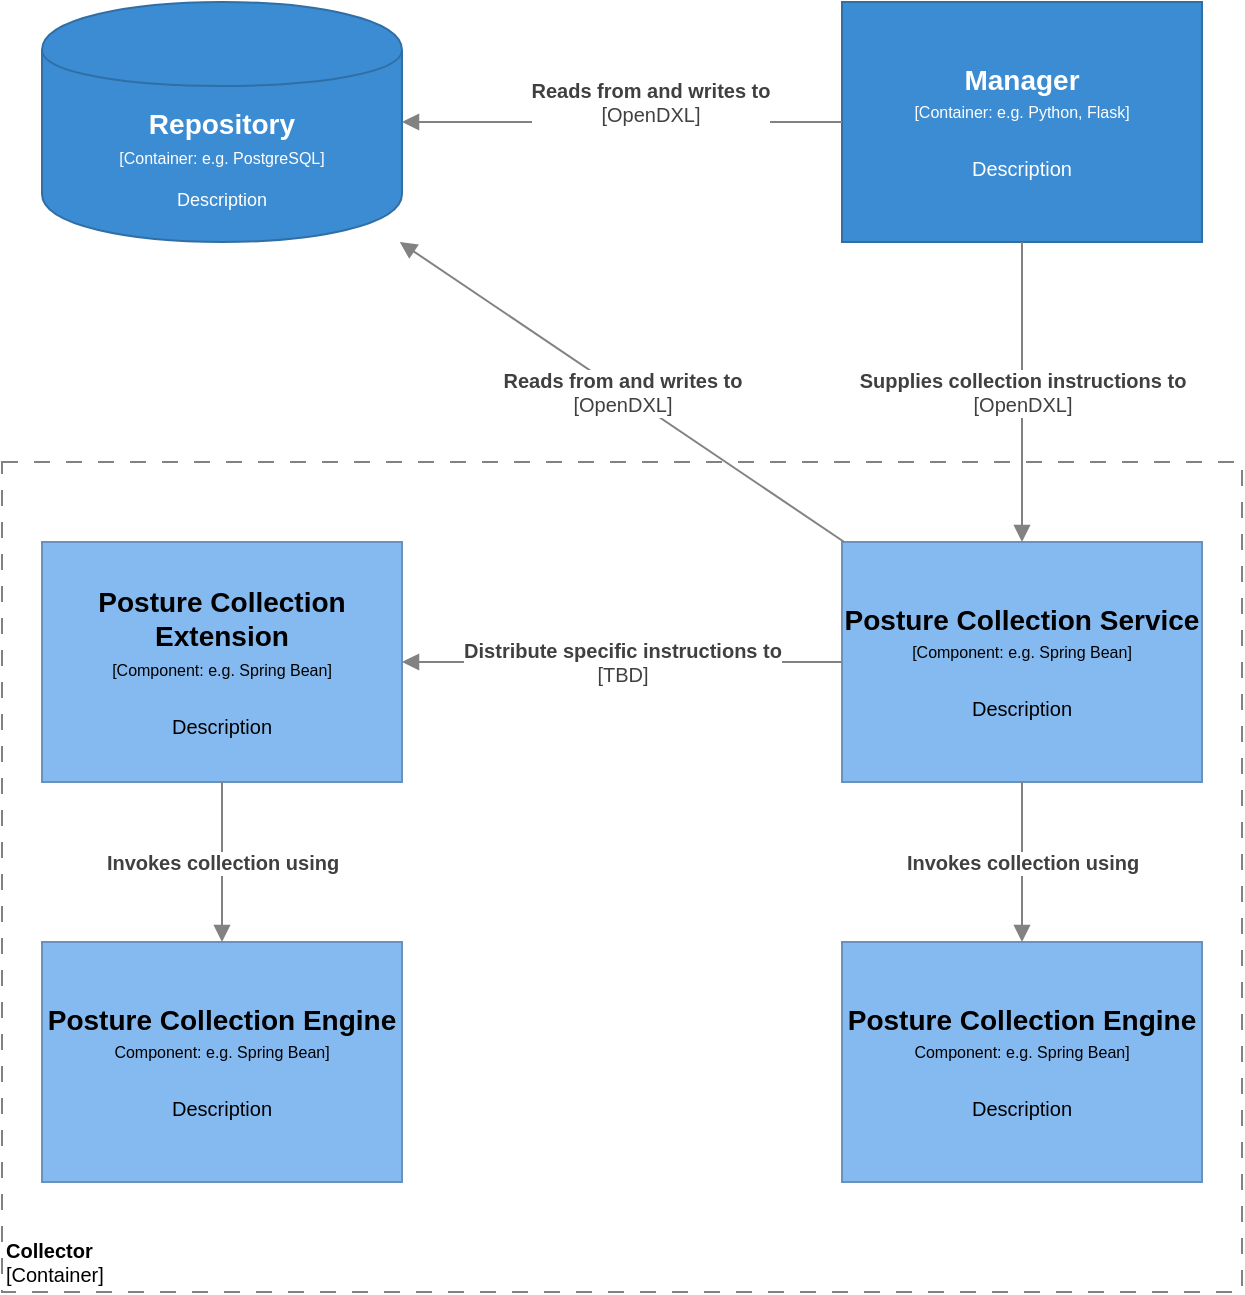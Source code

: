 <mxfile version="13.7.9" type="device"><diagram id="Hi5DJu9hpjOhU4L-1nYH" name="Page-1"><mxGraphModel dx="1106" dy="830" grid="1" gridSize="10" guides="1" tooltips="1" connect="1" arrows="1" fold="1" page="1" pageScale="1" pageWidth="850" pageHeight="1100" math="0" shadow="0"><root><mxCell id="0"/><mxCell id="1" parent="0"/><object label="&lt;font style=&quot;font-size: 10px&quot;&gt;&lt;b&gt;Collector&lt;br&gt;&lt;/b&gt;[Container]&lt;/font&gt;" placeholders="1" name="Container Name" id="QiEPmHNPc2wEeexQ9wfS-2"><mxCell style="rounded=0;whiteSpace=wrap;html=1;strokeColor=#828282;fillColor=none;fontColor=#000000;align=left;labelPosition=center;verticalLabelPosition=middle;verticalAlign=bottom;dashed=1;strokeWidth=1;perimeterSpacing=0;spacing=2;spacingTop=0;fontSize=10;dashPattern=8 8;container=0;" vertex="1" parent="1"><mxGeometry x="60" y="250" width="620" height="415" as="geometry"><mxRectangle x="560" y="40" width="110" height="30" as="alternateBounds"/></mxGeometry></mxCell></object><object label="&lt;div&gt;&lt;span style=&quot;font-size: 14px&quot;&gt;&lt;b&gt;Posture Collection Service&lt;/b&gt;&lt;/span&gt;&lt;/div&gt;&lt;div&gt;&lt;span style=&quot;font-size: 8px&quot;&gt;[Component: %technology%]&lt;/span&gt;&lt;/div&gt;&lt;div&gt;&lt;span style=&quot;font-size: 8px&quot;&gt;&lt;br&gt;&lt;/span&gt;&lt;/div&gt;&lt;div&gt;&lt;font size=&quot;1&quot;&gt;%description%&lt;/font&gt;&lt;/div&gt;" placeholders="1" name="Component Name" technology="e.g. Spring Bean" description="Description" id="QiEPmHNPc2wEeexQ9wfS-1"><mxCell style="rounded=0;whiteSpace=wrap;html=1;fillColor=#85baf0;fontColor=#000000;strokeColor=#6992BD;resizable=0;" vertex="1" parent="1"><mxGeometry x="480" y="290" width="180" height="120" as="geometry"/></mxCell></object><object label="&lt;div&gt;&lt;span style=&quot;font-size: 14px&quot;&gt;&lt;b&gt;Posture Collection Extension&lt;/b&gt;&lt;/span&gt;&lt;/div&gt;&lt;div&gt;&lt;span style=&quot;font-size: 8px&quot;&gt;[Component: %technology%]&lt;/span&gt;&lt;/div&gt;&lt;div&gt;&lt;span style=&quot;font-size: 8px&quot;&gt;&lt;br&gt;&lt;/span&gt;&lt;/div&gt;&lt;div&gt;&lt;font size=&quot;1&quot;&gt;%description%&lt;/font&gt;&lt;/div&gt;" placeholders="1" name="Component Name" technology="e.g. Spring Bean" description="Description" id="QiEPmHNPc2wEeexQ9wfS-3"><mxCell style="rounded=0;whiteSpace=wrap;html=1;fillColor=#85baf0;fontColor=#000000;strokeColor=#6992BD;resizable=0;" vertex="1" parent="1"><mxGeometry x="80" y="290" width="180" height="120" as="geometry"/></mxCell></object><object label="&lt;div&gt;&lt;span style=&quot;font-size: 14px&quot;&gt;&lt;b&gt;Posture Collection Engine&lt;/b&gt;&lt;/span&gt;&lt;/div&gt;&lt;div&gt;&lt;span style=&quot;font-size: 8px&quot;&gt;Component: %technology%]&lt;/span&gt;&lt;br&gt;&lt;/div&gt;&lt;div&gt;&lt;span style=&quot;font-size: 8px&quot;&gt;&lt;br&gt;&lt;/span&gt;&lt;/div&gt;&lt;div&gt;&lt;font size=&quot;1&quot;&gt;%description%&lt;/font&gt;&lt;/div&gt;" placeholders="1" name="Component Name" technology="e.g. Spring Bean" description="Description" id="QiEPmHNPc2wEeexQ9wfS-4"><mxCell style="rounded=0;whiteSpace=wrap;html=1;fillColor=#85baf0;fontColor=#000000;strokeColor=#6992BD;resizable=0;" vertex="1" parent="1"><mxGeometry x="480" y="490" width="180" height="120" as="geometry"/></mxCell></object><object label="&lt;div style=&quot;color: rgb(255 , 255 , 255) ; white-space: normal&quot;&gt;&lt;span style=&quot;font-size: 14px&quot;&gt;&lt;b&gt;Repository&lt;/b&gt;&lt;/span&gt;&lt;/div&gt;&lt;div style=&quot;color: rgb(255 , 255 , 255) ; font-size: 12px ; white-space: normal&quot;&gt;&lt;font style=&quot;font-size: 8px&quot;&gt;[Container: %technology%]&lt;/font&gt;&lt;/div&gt;&lt;div style=&quot;color: rgb(255 , 255 , 255) ; white-space: normal ; font-size: 8px&quot;&gt;&lt;font style=&quot;line-height: 9.6px&quot;&gt;&lt;br&gt;&lt;/font&gt;&lt;/div&gt;&lt;div style=&quot;color: rgb(255 , 255 , 255) ; white-space: normal&quot;&gt;%description%&lt;/div&gt;" placeholders="1" name="Container Name" description="Description" technology="e.g. PostgreSQL" id="QiEPmHNPc2wEeexQ9wfS-5"><mxCell style="shape=cylinder;whiteSpace=wrap;html=1;boundedLbl=1;backgroundOutline=1;strokeColor=#2F6FA6;strokeWidth=1;fillColor=#3B8CD2;fontSize=9;fontColor=#000000;align=center;resizable=0;" vertex="1" parent="1"><mxGeometry x="80" y="20" width="180" height="120" as="geometry"/></mxCell></object><object label="&lt;div&gt;&lt;span style=&quot;font-size: 14px&quot;&gt;&lt;b&gt;Manager&lt;/b&gt;&lt;/span&gt;&lt;/div&gt;&lt;div&gt;&lt;span style=&quot;font-size: 8px&quot;&gt;[Container: %technology%]&lt;/span&gt;&lt;/div&gt;&lt;div&gt;&lt;span style=&quot;font-size: 8px&quot;&gt;&lt;br&gt;&lt;/span&gt;&lt;/div&gt;&lt;div&gt;&lt;font size=&quot;1&quot;&gt;%description%&lt;/font&gt;&lt;/div&gt;" placeholders="1" name="Container Name" technology="e.g. Python, Flask" description="Description" id="QiEPmHNPc2wEeexQ9wfS-6"><mxCell style="rounded=0;whiteSpace=wrap;html=1;fillColor=#3B8CD2;fontColor=#FFFFFF;strokeColor=#2F6FA6;resizable=0;" vertex="1" parent="1"><mxGeometry x="480" y="20" width="180" height="120" as="geometry"/></mxCell></object><object label="&lt;span style=&quot;font-size: 10px&quot;&gt;&lt;b&gt;Reads from and writes to&lt;/b&gt;&lt;br&gt;[OpenDXL]&lt;br&gt;&lt;/span&gt;" placeholders="1" name="Data Flow Item Name" technology="HTTP" id="QiEPmHNPc2wEeexQ9wfS-9"><mxCell style="endArrow=block;html=1;fontSize=10;fontColor=#404040;strokeWidth=1;endFill=1;strokeColor=#828282;elbow=vertical;" edge="1" parent="1" source="QiEPmHNPc2wEeexQ9wfS-6" target="QiEPmHNPc2wEeexQ9wfS-5"><mxGeometry x="-0.125" y="-10" width="50" height="50" relative="1" as="geometry"><mxPoint x="340" y="90" as="sourcePoint"/><mxPoint x="540" y="90" as="targetPoint"/><mxPoint as="offset"/></mxGeometry></mxCell></object><object label="&lt;span style=&quot;font-size: 10px&quot;&gt;&lt;b&gt;Reads from and writes to&lt;/b&gt;&lt;br&gt;[OpenDXL]&lt;br&gt;&lt;/span&gt;" placeholders="1" name="Data Flow Item Name" technology="HTTP" id="QiEPmHNPc2wEeexQ9wfS-10"><mxCell style="endArrow=block;html=1;fontSize=10;fontColor=#404040;strokeWidth=1;endFill=1;strokeColor=#828282;elbow=vertical;" edge="1" parent="1" source="QiEPmHNPc2wEeexQ9wfS-1" target="QiEPmHNPc2wEeexQ9wfS-5"><mxGeometry width="50" height="50" relative="1" as="geometry"><mxPoint x="242.5" y="270" as="sourcePoint"/><mxPoint x="187.5" y="150" as="targetPoint"/></mxGeometry></mxCell></object><object label="&lt;span style=&quot;font-size: 10px&quot;&gt;&lt;b&gt;Invokes collection using&lt;/b&gt;&lt;br&gt;&lt;/span&gt;" placeholders="1" name="Data Flow Item Name" technology="HTTP" id="QiEPmHNPc2wEeexQ9wfS-11"><mxCell style="endArrow=block;html=1;fontSize=10;fontColor=#404040;strokeWidth=1;endFill=1;strokeColor=#828282;elbow=vertical;" edge="1" parent="1" source="QiEPmHNPc2wEeexQ9wfS-1" target="QiEPmHNPc2wEeexQ9wfS-4"><mxGeometry width="50" height="50" relative="1" as="geometry"><mxPoint x="260" y="470" as="sourcePoint"/><mxPoint x="460" y="470" as="targetPoint"/></mxGeometry></mxCell></object><object label="&lt;span style=&quot;font-size: 10px&quot;&gt;&lt;b&gt;Distribute specific instructions to&lt;/b&gt;&lt;br&gt;[TBD]&lt;br&gt;&lt;/span&gt;" placeholders="1" name="Data Flow Item Name" technology="HTTP" id="QiEPmHNPc2wEeexQ9wfS-12"><mxCell style="endArrow=block;html=1;fontSize=10;fontColor=#404040;strokeWidth=1;endFill=1;strokeColor=#828282;elbow=vertical;" edge="1" parent="1" source="QiEPmHNPc2wEeexQ9wfS-1" target="QiEPmHNPc2wEeexQ9wfS-3"><mxGeometry width="50" height="50" relative="1" as="geometry"><mxPoint x="330" y="330" as="sourcePoint"/><mxPoint x="530" y="330" as="targetPoint"/></mxGeometry></mxCell></object><object label="&lt;div&gt;&lt;span style=&quot;font-size: 14px&quot;&gt;&lt;b&gt;Posture Collection Engine&lt;/b&gt;&lt;/span&gt;&lt;/div&gt;&lt;div&gt;&lt;span style=&quot;font-size: 8px&quot;&gt;Component: %technology%]&lt;/span&gt;&lt;br&gt;&lt;/div&gt;&lt;div&gt;&lt;span style=&quot;font-size: 8px&quot;&gt;&lt;br&gt;&lt;/span&gt;&lt;/div&gt;&lt;div&gt;&lt;font size=&quot;1&quot;&gt;%description%&lt;/font&gt;&lt;/div&gt;" placeholders="1" name="Component Name" technology="e.g. Spring Bean" description="Description" id="QiEPmHNPc2wEeexQ9wfS-14"><mxCell style="rounded=0;whiteSpace=wrap;html=1;fillColor=#85baf0;fontColor=#000000;strokeColor=#6992BD;resizable=0;" vertex="1" parent="1"><mxGeometry x="80" y="490" width="180" height="120" as="geometry"/></mxCell></object><object label="&lt;span style=&quot;font-size: 10px&quot;&gt;&lt;b&gt;Invokes collection using&lt;/b&gt;&lt;br&gt;&lt;/span&gt;" placeholders="1" name="Data Flow Item Name" technology="HTTP" id="QiEPmHNPc2wEeexQ9wfS-15"><mxCell style="endArrow=block;html=1;fontSize=10;fontColor=#404040;strokeWidth=1;endFill=1;strokeColor=#828282;elbow=vertical;" edge="1" parent="1" source="QiEPmHNPc2wEeexQ9wfS-3" target="QiEPmHNPc2wEeexQ9wfS-14"><mxGeometry width="50" height="50" relative="1" as="geometry"><mxPoint x="580" y="420" as="sourcePoint"/><mxPoint x="580" y="500" as="targetPoint"/></mxGeometry></mxCell></object><object label="&lt;b&gt;Supplies collection instructions to&lt;br&gt;&lt;/b&gt;[OpenDXL]&lt;span style=&quot;font-size: 10px&quot;&gt;&lt;br&gt;&lt;/span&gt;" placeholders="1" name="Data Flow Item Name" technology="HTTP" id="QiEPmHNPc2wEeexQ9wfS-16"><mxCell style="endArrow=block;html=1;fontSize=10;fontColor=#404040;strokeWidth=1;endFill=1;strokeColor=#828282;elbow=vertical;" edge="1" parent="1" source="QiEPmHNPc2wEeexQ9wfS-6" target="QiEPmHNPc2wEeexQ9wfS-1"><mxGeometry width="50" height="50" relative="1" as="geometry"><mxPoint x="600" y="170" as="sourcePoint"/><mxPoint x="800" y="170" as="targetPoint"/><Array as="points"/></mxGeometry></mxCell></object></root></mxGraphModel></diagram></mxfile>